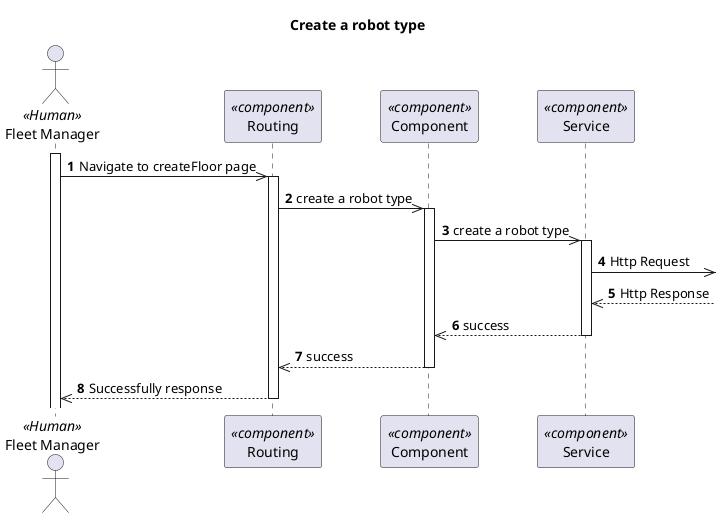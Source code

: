 @startuml Process View - Level 3

autonumber
skinparam packageStyle rect

title Create a robot type

actor "Fleet Manager" as FM <<Human>>
participant "Routing" as routing <<component>>
participant "Component" as comp <<component>>
participant "Service" as service <<component>>


activate FM
FM->> routing : Navigate to createFloor page
activate routing
routing ->> comp : create a robot type

activate comp
comp ->> service : create a robot type

activate service
service ->> : Http Request
service <<-- : Http Response

service -->> comp : success
deactivate service

comp -->> routing : success
deactivate comp

FM<<-- routing : Successfully response
deactivate routing

@enduml